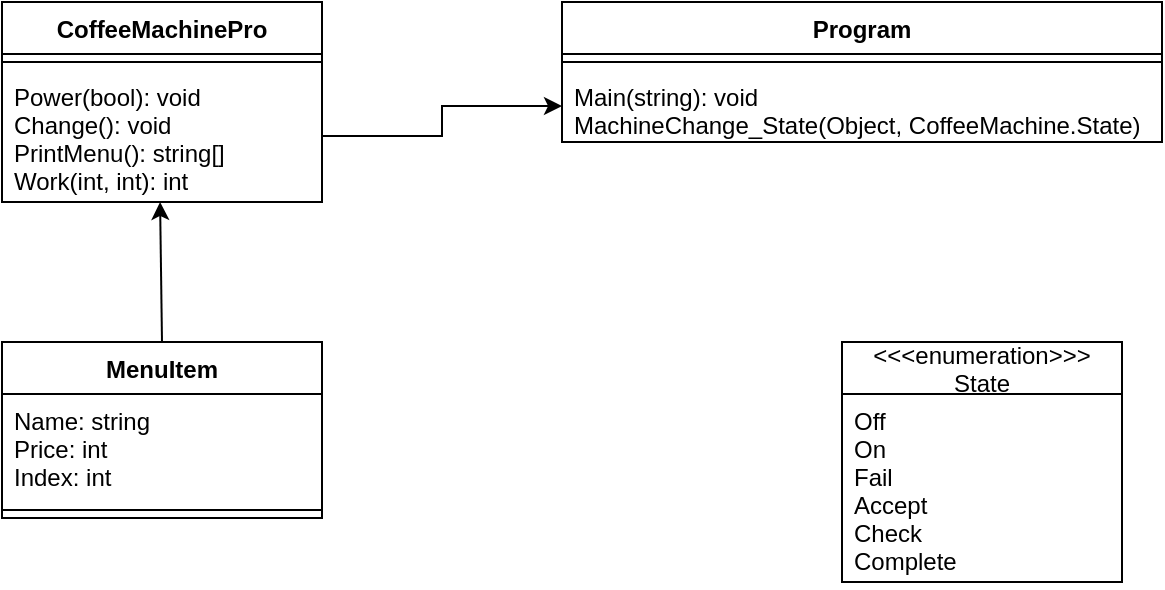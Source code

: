 <mxfile version="14.0.5" type="github">
  <diagram id="7RL1XRNI5vZVJy9W7Qi6" name="Page-1">
    <mxGraphModel dx="1061" dy="615" grid="1" gridSize="10" guides="1" tooltips="1" connect="1" arrows="1" fold="1" page="1" pageScale="1" pageWidth="827" pageHeight="1169" math="0" shadow="0">
      <root>
        <mxCell id="0" />
        <mxCell id="1" parent="0" />
        <mxCell id="AUm1b3nxSOvcDtTcY-oU-2" value="CoffeeMachinePro" style="swimlane;fontStyle=1;align=center;verticalAlign=top;childLayout=stackLayout;horizontal=1;startSize=26;horizontalStack=0;resizeParent=1;resizeParentMax=0;resizeLast=0;collapsible=1;marginBottom=0;" vertex="1" parent="1">
          <mxGeometry x="150" y="220" width="160" height="100" as="geometry" />
        </mxCell>
        <mxCell id="AUm1b3nxSOvcDtTcY-oU-4" value="" style="line;strokeWidth=1;fillColor=none;align=left;verticalAlign=middle;spacingTop=-1;spacingLeft=3;spacingRight=3;rotatable=0;labelPosition=right;points=[];portConstraint=eastwest;" vertex="1" parent="AUm1b3nxSOvcDtTcY-oU-2">
          <mxGeometry y="26" width="160" height="8" as="geometry" />
        </mxCell>
        <mxCell id="AUm1b3nxSOvcDtTcY-oU-5" value="Power(bool): void&#xa;Change(): void&#xa;PrintMenu(): string[]&#xa;Work(int, int): int&#xa;" style="text;strokeColor=none;fillColor=none;align=left;verticalAlign=top;spacingLeft=4;spacingRight=4;overflow=hidden;rotatable=0;points=[[0,0.5],[1,0.5]];portConstraint=eastwest;" vertex="1" parent="AUm1b3nxSOvcDtTcY-oU-2">
          <mxGeometry y="34" width="160" height="66" as="geometry" />
        </mxCell>
        <mxCell id="AUm1b3nxSOvcDtTcY-oU-6" value="MenuItem" style="swimlane;fontStyle=1;align=center;verticalAlign=top;childLayout=stackLayout;horizontal=1;startSize=26;horizontalStack=0;resizeParent=1;resizeParentMax=0;resizeLast=0;collapsible=1;marginBottom=0;" vertex="1" parent="1">
          <mxGeometry x="150" y="390" width="160" height="88" as="geometry" />
        </mxCell>
        <mxCell id="AUm1b3nxSOvcDtTcY-oU-7" value="Name: string&#xa;Price: int&#xa;Index: int" style="text;strokeColor=none;fillColor=none;align=left;verticalAlign=top;spacingLeft=4;spacingRight=4;overflow=hidden;rotatable=0;points=[[0,0.5],[1,0.5]];portConstraint=eastwest;" vertex="1" parent="AUm1b3nxSOvcDtTcY-oU-6">
          <mxGeometry y="26" width="160" height="54" as="geometry" />
        </mxCell>
        <mxCell id="AUm1b3nxSOvcDtTcY-oU-8" value="" style="line;strokeWidth=1;fillColor=none;align=left;verticalAlign=middle;spacingTop=-1;spacingLeft=3;spacingRight=3;rotatable=0;labelPosition=right;points=[];portConstraint=eastwest;" vertex="1" parent="AUm1b3nxSOvcDtTcY-oU-6">
          <mxGeometry y="80" width="160" height="8" as="geometry" />
        </mxCell>
        <mxCell id="AUm1b3nxSOvcDtTcY-oU-10" value="" style="endArrow=classic;html=1;exitX=0.5;exitY=0;exitDx=0;exitDy=0;entryX=0.494;entryY=1;entryDx=0;entryDy=0;entryPerimeter=0;" edge="1" parent="1" source="AUm1b3nxSOvcDtTcY-oU-6" target="AUm1b3nxSOvcDtTcY-oU-5">
          <mxGeometry width="50" height="50" relative="1" as="geometry">
            <mxPoint x="210" y="340" as="sourcePoint" />
            <mxPoint x="260" y="290" as="targetPoint" />
          </mxGeometry>
        </mxCell>
        <mxCell id="AUm1b3nxSOvcDtTcY-oU-11" value="Program" style="swimlane;fontStyle=1;align=center;verticalAlign=top;childLayout=stackLayout;horizontal=1;startSize=26;horizontalStack=0;resizeParent=1;resizeParentMax=0;resizeLast=0;collapsible=1;marginBottom=0;" vertex="1" parent="1">
          <mxGeometry x="430" y="220" width="300" height="70" as="geometry" />
        </mxCell>
        <mxCell id="AUm1b3nxSOvcDtTcY-oU-13" value="" style="line;strokeWidth=1;fillColor=none;align=left;verticalAlign=middle;spacingTop=-1;spacingLeft=3;spacingRight=3;rotatable=0;labelPosition=right;points=[];portConstraint=eastwest;" vertex="1" parent="AUm1b3nxSOvcDtTcY-oU-11">
          <mxGeometry y="26" width="300" height="8" as="geometry" />
        </mxCell>
        <mxCell id="AUm1b3nxSOvcDtTcY-oU-14" value="Main(string): void&#xa;MachineChange_State(Object, CoffeeMachine.State)" style="text;strokeColor=none;fillColor=none;align=left;verticalAlign=top;spacingLeft=4;spacingRight=4;overflow=hidden;rotatable=0;points=[[0,0.5],[1,0.5]];portConstraint=eastwest;" vertex="1" parent="AUm1b3nxSOvcDtTcY-oU-11">
          <mxGeometry y="34" width="300" height="36" as="geometry" />
        </mxCell>
        <mxCell id="AUm1b3nxSOvcDtTcY-oU-20" value="&lt;&lt;&lt;enumeration&gt;&gt;&gt;&#xa;State" style="swimlane;fontStyle=0;childLayout=stackLayout;horizontal=1;startSize=26;fillColor=none;horizontalStack=0;resizeParent=1;resizeParentMax=0;resizeLast=0;collapsible=1;marginBottom=0;" vertex="1" parent="1">
          <mxGeometry x="570" y="390" width="140" height="120" as="geometry" />
        </mxCell>
        <mxCell id="AUm1b3nxSOvcDtTcY-oU-21" value="Off&#xa;On&#xa;Fail&#xa;Accept&#xa;Check&#xa;Complete" style="text;strokeColor=none;fillColor=none;align=left;verticalAlign=top;spacingLeft=4;spacingRight=4;overflow=hidden;rotatable=0;points=[[0,0.5],[1,0.5]];portConstraint=eastwest;" vertex="1" parent="AUm1b3nxSOvcDtTcY-oU-20">
          <mxGeometry y="26" width="140" height="94" as="geometry" />
        </mxCell>
        <mxCell id="AUm1b3nxSOvcDtTcY-oU-24" style="edgeStyle=orthogonalEdgeStyle;rounded=0;orthogonalLoop=1;jettySize=auto;html=1;entryX=0;entryY=0.5;entryDx=0;entryDy=0;" edge="1" parent="1" source="AUm1b3nxSOvcDtTcY-oU-5" target="AUm1b3nxSOvcDtTcY-oU-14">
          <mxGeometry relative="1" as="geometry" />
        </mxCell>
      </root>
    </mxGraphModel>
  </diagram>
</mxfile>
